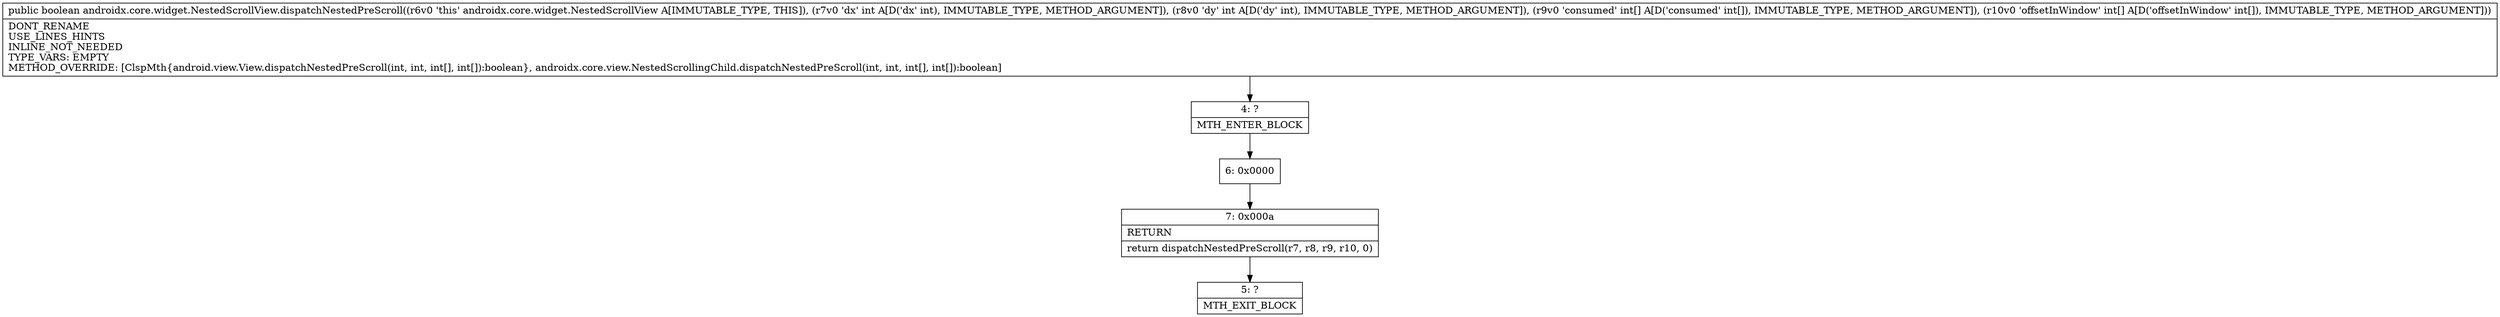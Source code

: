 digraph "CFG forandroidx.core.widget.NestedScrollView.dispatchNestedPreScroll(II[I[I)Z" {
Node_4 [shape=record,label="{4\:\ ?|MTH_ENTER_BLOCK\l}"];
Node_6 [shape=record,label="{6\:\ 0x0000}"];
Node_7 [shape=record,label="{7\:\ 0x000a|RETURN\l|return dispatchNestedPreScroll(r7, r8, r9, r10, 0)\l}"];
Node_5 [shape=record,label="{5\:\ ?|MTH_EXIT_BLOCK\l}"];
MethodNode[shape=record,label="{public boolean androidx.core.widget.NestedScrollView.dispatchNestedPreScroll((r6v0 'this' androidx.core.widget.NestedScrollView A[IMMUTABLE_TYPE, THIS]), (r7v0 'dx' int A[D('dx' int), IMMUTABLE_TYPE, METHOD_ARGUMENT]), (r8v0 'dy' int A[D('dy' int), IMMUTABLE_TYPE, METHOD_ARGUMENT]), (r9v0 'consumed' int[] A[D('consumed' int[]), IMMUTABLE_TYPE, METHOD_ARGUMENT]), (r10v0 'offsetInWindow' int[] A[D('offsetInWindow' int[]), IMMUTABLE_TYPE, METHOD_ARGUMENT]))  | DONT_RENAME\lUSE_LINES_HINTS\lINLINE_NOT_NEEDED\lTYPE_VARS: EMPTY\lMETHOD_OVERRIDE: [ClspMth\{android.view.View.dispatchNestedPreScroll(int, int, int[], int[]):boolean\}, androidx.core.view.NestedScrollingChild.dispatchNestedPreScroll(int, int, int[], int[]):boolean]\l}"];
MethodNode -> Node_4;Node_4 -> Node_6;
Node_6 -> Node_7;
Node_7 -> Node_5;
}

